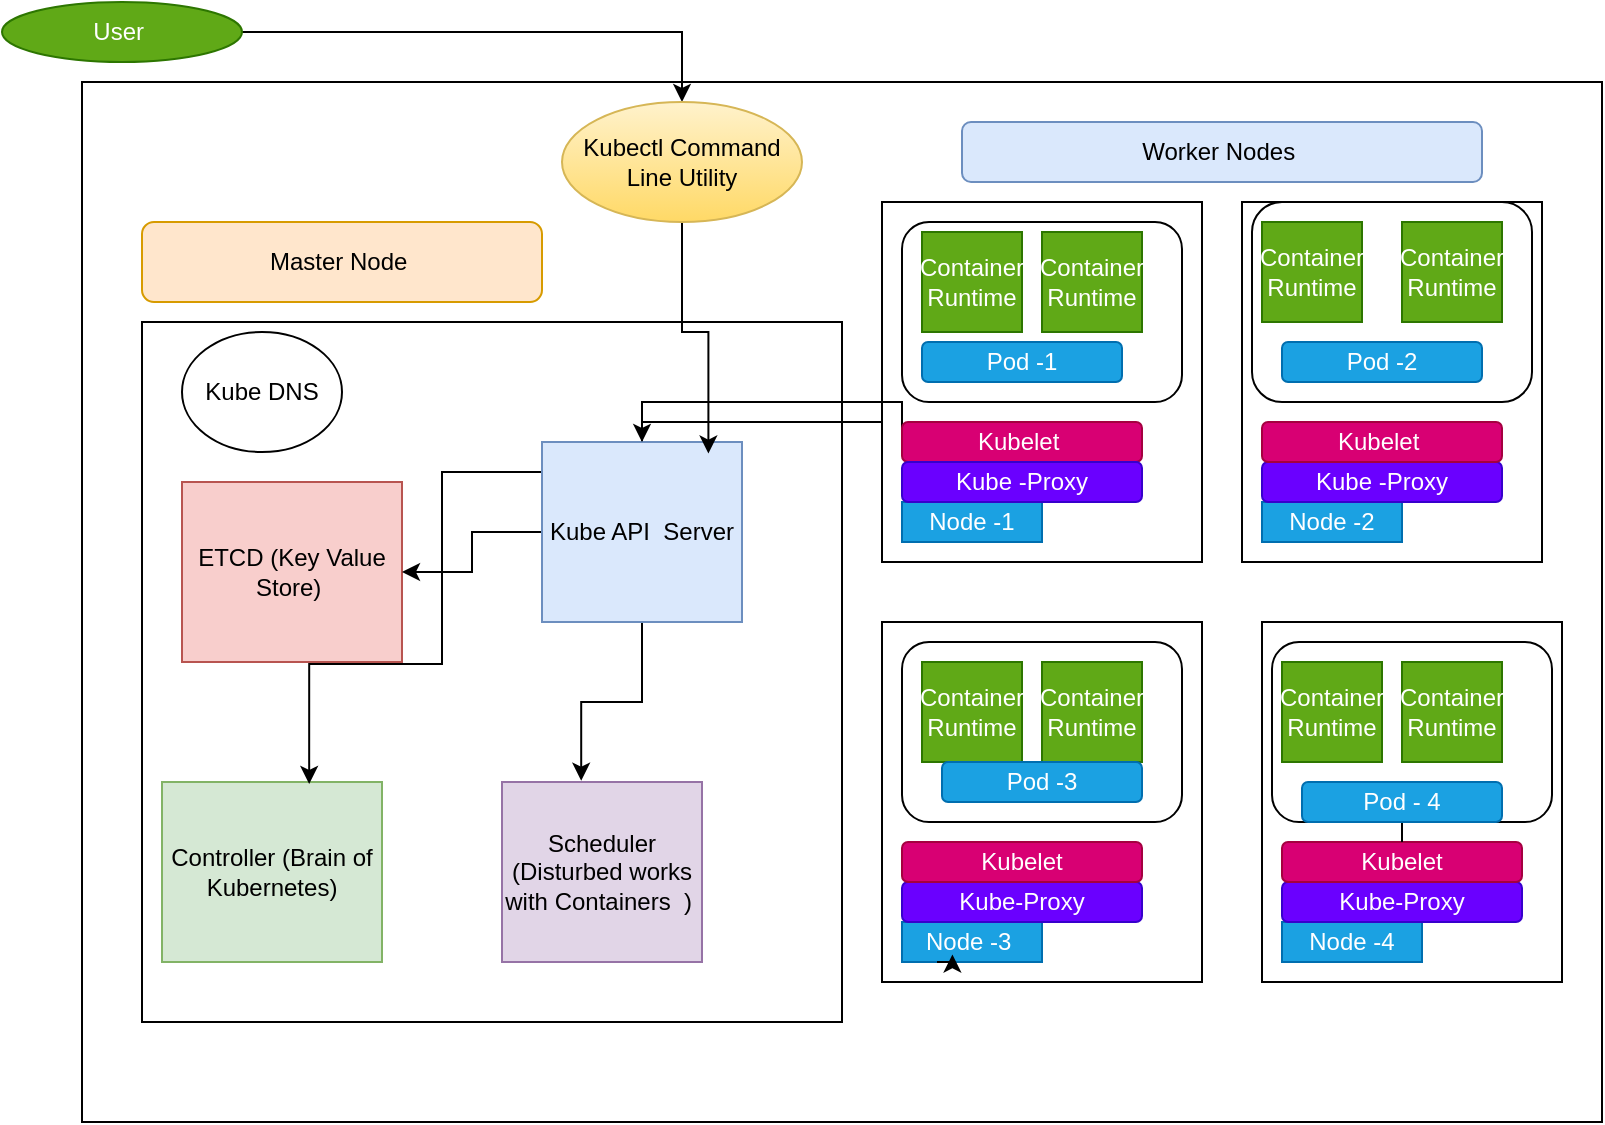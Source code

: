 <mxfile version="14.8.4" type="github">
  <diagram id="mc9bEOhCHve-xe_KJzGz" name="Page-1">
    <mxGraphModel dx="1038" dy="547" grid="1" gridSize="10" guides="1" tooltips="1" connect="1" arrows="1" fold="1" page="1" pageScale="1" pageWidth="827" pageHeight="1169" math="0" shadow="0">
      <root>
        <mxCell id="0" />
        <mxCell id="1" parent="0" />
        <mxCell id="wfwWM39-e0iDr0dvzlDB-10" value="" style="rounded=0;whiteSpace=wrap;html=1;" vertex="1" parent="1">
          <mxGeometry x="40" y="40" width="760" height="520" as="geometry" />
        </mxCell>
        <mxCell id="wfwWM39-e0iDr0dvzlDB-12" value="Master Node&amp;nbsp;" style="rounded=1;whiteSpace=wrap;html=1;fillColor=#ffe6cc;strokeColor=#d79b00;" vertex="1" parent="1">
          <mxGeometry x="70" y="110" width="200" height="40" as="geometry" />
        </mxCell>
        <mxCell id="wfwWM39-e0iDr0dvzlDB-16" value="" style="whiteSpace=wrap;html=1;aspect=fixed;" vertex="1" parent="1">
          <mxGeometry x="70" y="160" width="350" height="350" as="geometry" />
        </mxCell>
        <mxCell id="wfwWM39-e0iDr0dvzlDB-17" value="Controller (Brain of Kubernetes)" style="rounded=0;whiteSpace=wrap;html=1;fillColor=#d5e8d4;strokeColor=#82b366;" vertex="1" parent="1">
          <mxGeometry x="80" y="390" width="110" height="90" as="geometry" />
        </mxCell>
        <mxCell id="wfwWM39-e0iDr0dvzlDB-18" value="ETCD (Key Value Store)&amp;nbsp;" style="rounded=0;whiteSpace=wrap;html=1;fillColor=#f8cecc;strokeColor=#b85450;" vertex="1" parent="1">
          <mxGeometry x="90" y="240" width="110" height="90" as="geometry" />
        </mxCell>
        <mxCell id="wfwWM39-e0iDr0dvzlDB-19" value="Scheduler (Disturbed works with Containers&amp;nbsp; )&amp;nbsp;" style="rounded=0;whiteSpace=wrap;html=1;fillColor=#e1d5e7;strokeColor=#9673a6;" vertex="1" parent="1">
          <mxGeometry x="250" y="390" width="100" height="90" as="geometry" />
        </mxCell>
        <mxCell id="wfwWM39-e0iDr0dvzlDB-55" style="edgeStyle=orthogonalEdgeStyle;rounded=0;orthogonalLoop=1;jettySize=auto;html=1;" edge="1" parent="1" source="wfwWM39-e0iDr0dvzlDB-20">
          <mxGeometry relative="1" as="geometry">
            <mxPoint x="480" y="180" as="targetPoint" />
            <Array as="points">
              <mxPoint x="460" y="210" />
              <mxPoint x="460" y="210" />
            </Array>
          </mxGeometry>
        </mxCell>
        <mxCell id="wfwWM39-e0iDr0dvzlDB-56" style="edgeStyle=orthogonalEdgeStyle;rounded=0;orthogonalLoop=1;jettySize=auto;html=1;entryX=0.396;entryY=-0.007;entryDx=0;entryDy=0;entryPerimeter=0;" edge="1" parent="1" source="wfwWM39-e0iDr0dvzlDB-20" target="wfwWM39-e0iDr0dvzlDB-19">
          <mxGeometry relative="1" as="geometry" />
        </mxCell>
        <mxCell id="wfwWM39-e0iDr0dvzlDB-57" style="edgeStyle=orthogonalEdgeStyle;rounded=0;orthogonalLoop=1;jettySize=auto;html=1;entryX=1;entryY=0.5;entryDx=0;entryDy=0;" edge="1" parent="1" source="wfwWM39-e0iDr0dvzlDB-20" target="wfwWM39-e0iDr0dvzlDB-18">
          <mxGeometry relative="1" as="geometry" />
        </mxCell>
        <mxCell id="wfwWM39-e0iDr0dvzlDB-90" style="edgeStyle=orthogonalEdgeStyle;rounded=0;orthogonalLoop=1;jettySize=auto;html=1;entryX=0.669;entryY=0.011;entryDx=0;entryDy=0;entryPerimeter=0;" edge="1" parent="1" source="wfwWM39-e0iDr0dvzlDB-20" target="wfwWM39-e0iDr0dvzlDB-17">
          <mxGeometry relative="1" as="geometry">
            <Array as="points">
              <mxPoint x="220" y="235" />
              <mxPoint x="220" y="331" />
            </Array>
          </mxGeometry>
        </mxCell>
        <mxCell id="wfwWM39-e0iDr0dvzlDB-20" value="Kube API&amp;nbsp; Server" style="rounded=0;whiteSpace=wrap;html=1;fillColor=#dae8fc;strokeColor=#6c8ebf;" vertex="1" parent="1">
          <mxGeometry x="270" y="220" width="100" height="90" as="geometry" />
        </mxCell>
        <mxCell id="wfwWM39-e0iDr0dvzlDB-21" value="" style="rounded=0;whiteSpace=wrap;html=1;" vertex="1" parent="1">
          <mxGeometry x="440" y="100" width="160" height="180" as="geometry" />
        </mxCell>
        <mxCell id="wfwWM39-e0iDr0dvzlDB-22" value="" style="rounded=0;whiteSpace=wrap;html=1;" vertex="1" parent="1">
          <mxGeometry x="630" y="310" width="150" height="180" as="geometry" />
        </mxCell>
        <mxCell id="wfwWM39-e0iDr0dvzlDB-23" value="" style="rounded=0;whiteSpace=wrap;html=1;" vertex="1" parent="1">
          <mxGeometry x="440" y="310" width="160" height="180" as="geometry" />
        </mxCell>
        <mxCell id="wfwWM39-e0iDr0dvzlDB-24" value="" style="rounded=0;whiteSpace=wrap;html=1;" vertex="1" parent="1">
          <mxGeometry x="620" y="100" width="150" height="180" as="geometry" />
        </mxCell>
        <mxCell id="wfwWM39-e0iDr0dvzlDB-26" value="Worker Nodes&amp;nbsp;" style="rounded=1;whiteSpace=wrap;html=1;fillColor=#dae8fc;strokeColor=#6c8ebf;" vertex="1" parent="1">
          <mxGeometry x="480" y="60" width="260" height="30" as="geometry" />
        </mxCell>
        <mxCell id="wfwWM39-e0iDr0dvzlDB-27" value="Node -1" style="rounded=0;whiteSpace=wrap;html=1;fillColor=#1ba1e2;strokeColor=#006EAF;fontColor=#ffffff;" vertex="1" parent="1">
          <mxGeometry x="450" y="250" width="70" height="20" as="geometry" />
        </mxCell>
        <mxCell id="wfwWM39-e0iDr0dvzlDB-28" value="Node -4" style="rounded=0;whiteSpace=wrap;html=1;fillColor=#1ba1e2;strokeColor=#006EAF;fontColor=#ffffff;" vertex="1" parent="1">
          <mxGeometry x="640" y="460" width="70" height="20" as="geometry" />
        </mxCell>
        <mxCell id="wfwWM39-e0iDr0dvzlDB-29" value="Node -3&amp;nbsp;" style="rounded=0;whiteSpace=wrap;html=1;fillColor=#1ba1e2;strokeColor=#006EAF;fontColor=#ffffff;" vertex="1" parent="1">
          <mxGeometry x="450" y="460" width="70" height="20" as="geometry" />
        </mxCell>
        <mxCell id="wfwWM39-e0iDr0dvzlDB-30" value="Node -2" style="rounded=0;whiteSpace=wrap;html=1;fillColor=#1ba1e2;strokeColor=#006EAF;fontColor=#ffffff;" vertex="1" parent="1">
          <mxGeometry x="630" y="250" width="70" height="20" as="geometry" />
        </mxCell>
        <mxCell id="wfwWM39-e0iDr0dvzlDB-31" style="edgeStyle=orthogonalEdgeStyle;rounded=0;orthogonalLoop=1;jettySize=auto;html=1;exitX=0.25;exitY=1;exitDx=0;exitDy=0;entryX=0.36;entryY=0.81;entryDx=0;entryDy=0;entryPerimeter=0;" edge="1" parent="1" source="wfwWM39-e0iDr0dvzlDB-29" target="wfwWM39-e0iDr0dvzlDB-29">
          <mxGeometry relative="1" as="geometry" />
        </mxCell>
        <mxCell id="wfwWM39-e0iDr0dvzlDB-52" style="edgeStyle=orthogonalEdgeStyle;rounded=0;orthogonalLoop=1;jettySize=auto;html=1;exitX=0;exitY=0.75;exitDx=0;exitDy=0;" edge="1" parent="1" source="wfwWM39-e0iDr0dvzlDB-36" target="wfwWM39-e0iDr0dvzlDB-20">
          <mxGeometry relative="1" as="geometry">
            <Array as="points">
              <mxPoint x="450" y="200" />
            </Array>
          </mxGeometry>
        </mxCell>
        <mxCell id="wfwWM39-e0iDr0dvzlDB-36" value="Kubelet&lt;span style=&quot;white-space: pre&quot;&gt;	&lt;/span&gt;" style="rounded=1;whiteSpace=wrap;html=1;fillColor=#d80073;strokeColor=#A50040;fontColor=#ffffff;" vertex="1" parent="1">
          <mxGeometry x="450" y="210" width="120" height="20" as="geometry" />
        </mxCell>
        <mxCell id="wfwWM39-e0iDr0dvzlDB-37" value="Kube-Proxy" style="rounded=1;whiteSpace=wrap;html=1;fillColor=#6a00ff;strokeColor=#3700CC;fontColor=#ffffff;" vertex="1" parent="1">
          <mxGeometry x="450" y="440" width="120" height="20" as="geometry" />
        </mxCell>
        <mxCell id="wfwWM39-e0iDr0dvzlDB-38" value="Kube-Proxy" style="rounded=1;whiteSpace=wrap;html=1;fillColor=#6a00ff;strokeColor=#3700CC;fontColor=#ffffff;" vertex="1" parent="1">
          <mxGeometry x="640" y="440" width="120" height="20" as="geometry" />
        </mxCell>
        <mxCell id="wfwWM39-e0iDr0dvzlDB-39" value="Kube -Proxy" style="rounded=1;whiteSpace=wrap;html=1;fillColor=#6a00ff;strokeColor=#3700CC;fontColor=#ffffff;" vertex="1" parent="1">
          <mxGeometry x="630" y="230" width="120" height="20" as="geometry" />
        </mxCell>
        <mxCell id="wfwWM39-e0iDr0dvzlDB-40" value="Kube -Proxy" style="rounded=1;whiteSpace=wrap;html=1;fillColor=#6a00ff;strokeColor=#3700CC;fontColor=#ffffff;" vertex="1" parent="1">
          <mxGeometry x="450" y="230" width="120" height="20" as="geometry" />
        </mxCell>
        <mxCell id="wfwWM39-e0iDr0dvzlDB-81" value="" style="edgeStyle=orthogonalEdgeStyle;rounded=0;orthogonalLoop=1;jettySize=auto;html=1;" edge="1" parent="1" source="wfwWM39-e0iDr0dvzlDB-42" target="wfwWM39-e0iDr0dvzlDB-80">
          <mxGeometry relative="1" as="geometry" />
        </mxCell>
        <mxCell id="wfwWM39-e0iDr0dvzlDB-42" value="Kubelet" style="rounded=1;whiteSpace=wrap;html=1;fillColor=#d80073;strokeColor=#A50040;fontColor=#ffffff;" vertex="1" parent="1">
          <mxGeometry x="640" y="420" width="120" height="20" as="geometry" />
        </mxCell>
        <mxCell id="wfwWM39-e0iDr0dvzlDB-43" value="Kubelet" style="rounded=1;whiteSpace=wrap;html=1;fillColor=#d80073;strokeColor=#A50040;fontColor=#ffffff;" vertex="1" parent="1">
          <mxGeometry x="450" y="420" width="120" height="20" as="geometry" />
        </mxCell>
        <mxCell id="wfwWM39-e0iDr0dvzlDB-48" value="" style="edgeStyle=orthogonalEdgeStyle;rounded=0;orthogonalLoop=1;jettySize=auto;html=1;exitX=0.5;exitY=0;exitDx=0;exitDy=0;entryX=0.903;entryY=0.99;entryDx=0;entryDy=0;entryPerimeter=0;endArrow=none;" edge="1" parent="1" source="wfwWM39-e0iDr0dvzlDB-42">
          <mxGeometry relative="1" as="geometry">
            <mxPoint x="700" y="400" as="sourcePoint" />
            <mxPoint x="694.18" y="379.4" as="targetPoint" />
          </mxGeometry>
        </mxCell>
        <mxCell id="wfwWM39-e0iDr0dvzlDB-50" value="Kubelet&lt;span style=&quot;white-space: pre&quot;&gt;	&lt;/span&gt;" style="rounded=1;whiteSpace=wrap;html=1;fillColor=#d80073;strokeColor=#A50040;fontColor=#ffffff;" vertex="1" parent="1">
          <mxGeometry x="630" y="210" width="120" height="20" as="geometry" />
        </mxCell>
        <mxCell id="wfwWM39-e0iDr0dvzlDB-66" value="" style="rounded=1;whiteSpace=wrap;html=1;" vertex="1" parent="1">
          <mxGeometry x="450" y="110" width="140" height="90" as="geometry" />
        </mxCell>
        <mxCell id="wfwWM39-e0iDr0dvzlDB-67" value="Container Runtime" style="whiteSpace=wrap;html=1;aspect=fixed;fillColor=#60a917;strokeColor=#2D7600;fontColor=#ffffff;" vertex="1" parent="1">
          <mxGeometry x="460" y="115" width="50" height="50" as="geometry" />
        </mxCell>
        <mxCell id="wfwWM39-e0iDr0dvzlDB-68" value="" style="whiteSpace=wrap;html=1;aspect=fixed;fillColor=#60a917;strokeColor=#2D7600;fontColor=#ffffff;" vertex="1" parent="1">
          <mxGeometry x="520" y="115" width="50" height="50" as="geometry" />
        </mxCell>
        <mxCell id="wfwWM39-e0iDr0dvzlDB-69" value="Pod -1" style="rounded=1;whiteSpace=wrap;html=1;fillColor=#1ba1e2;strokeColor=#006EAF;fontColor=#ffffff;" vertex="1" parent="1">
          <mxGeometry x="460" y="170" width="100" height="20" as="geometry" />
        </mxCell>
        <mxCell id="wfwWM39-e0iDr0dvzlDB-70" value="Container Runtime" style="whiteSpace=wrap;html=1;aspect=fixed;fillColor=#60a917;strokeColor=#2D7600;fontColor=#ffffff;" vertex="1" parent="1">
          <mxGeometry x="520" y="115" width="50" height="50" as="geometry" />
        </mxCell>
        <mxCell id="wfwWM39-e0iDr0dvzlDB-73" value="" style="rounded=1;whiteSpace=wrap;html=1;" vertex="1" parent="1">
          <mxGeometry x="625" y="100" width="140" height="100" as="geometry" />
        </mxCell>
        <mxCell id="wfwWM39-e0iDr0dvzlDB-74" value="Container Runtime" style="whiteSpace=wrap;html=1;aspect=fixed;fillColor=#60a917;strokeColor=#2D7600;fontColor=#ffffff;" vertex="1" parent="1">
          <mxGeometry x="700" y="110" width="50" height="50" as="geometry" />
        </mxCell>
        <mxCell id="wfwWM39-e0iDr0dvzlDB-75" value="Container Runtime" style="whiteSpace=wrap;html=1;aspect=fixed;fillColor=#60a917;strokeColor=#2D7600;fontColor=#ffffff;" vertex="1" parent="1">
          <mxGeometry x="630" y="110" width="50" height="50" as="geometry" />
        </mxCell>
        <mxCell id="wfwWM39-e0iDr0dvzlDB-77" value="Pod -2" style="rounded=1;whiteSpace=wrap;html=1;fillColor=#1ba1e2;strokeColor=#006EAF;fontColor=#ffffff;" vertex="1" parent="1">
          <mxGeometry x="640" y="170" width="100" height="20" as="geometry" />
        </mxCell>
        <mxCell id="wfwWM39-e0iDr0dvzlDB-79" value="" style="rounded=1;whiteSpace=wrap;html=1;" vertex="1" parent="1">
          <mxGeometry x="450" y="320" width="140" height="90" as="geometry" />
        </mxCell>
        <mxCell id="wfwWM39-e0iDr0dvzlDB-80" value="" style="rounded=1;whiteSpace=wrap;html=1;" vertex="1" parent="1">
          <mxGeometry x="635" y="320" width="140" height="90" as="geometry" />
        </mxCell>
        <mxCell id="wfwWM39-e0iDr0dvzlDB-82" value="Container Runtime" style="whiteSpace=wrap;html=1;aspect=fixed;fillColor=#60a917;strokeColor=#2D7600;fontColor=#ffffff;" vertex="1" parent="1">
          <mxGeometry x="700" y="330" width="50" height="50" as="geometry" />
        </mxCell>
        <mxCell id="wfwWM39-e0iDr0dvzlDB-83" value="Container Runtime" style="whiteSpace=wrap;html=1;aspect=fixed;fillColor=#60a917;strokeColor=#2D7600;fontColor=#ffffff;" vertex="1" parent="1">
          <mxGeometry x="640" y="330" width="50" height="50" as="geometry" />
        </mxCell>
        <mxCell id="wfwWM39-e0iDr0dvzlDB-84" value="Container Runtime" style="whiteSpace=wrap;html=1;aspect=fixed;fillColor=#60a917;strokeColor=#2D7600;fontColor=#ffffff;" vertex="1" parent="1">
          <mxGeometry x="520" y="330" width="50" height="50" as="geometry" />
        </mxCell>
        <mxCell id="wfwWM39-e0iDr0dvzlDB-85" value="Container Runtime" style="whiteSpace=wrap;html=1;aspect=fixed;fillColor=#60a917;strokeColor=#2D7600;fontColor=#ffffff;" vertex="1" parent="1">
          <mxGeometry x="460" y="330" width="50" height="50" as="geometry" />
        </mxCell>
        <mxCell id="wfwWM39-e0iDr0dvzlDB-86" value="Pod - 4" style="rounded=1;whiteSpace=wrap;html=1;fillColor=#1ba1e2;strokeColor=#006EAF;fontColor=#ffffff;" vertex="1" parent="1">
          <mxGeometry x="650" y="390" width="100" height="20" as="geometry" />
        </mxCell>
        <mxCell id="wfwWM39-e0iDr0dvzlDB-87" value="Pod -3" style="rounded=1;whiteSpace=wrap;html=1;fillColor=#1ba1e2;strokeColor=#006EAF;fontColor=#ffffff;" vertex="1" parent="1">
          <mxGeometry x="470" y="380" width="100" height="20" as="geometry" />
        </mxCell>
        <mxCell id="wfwWM39-e0iDr0dvzlDB-89" style="edgeStyle=orthogonalEdgeStyle;rounded=0;orthogonalLoop=1;jettySize=auto;html=1;entryX=0.832;entryY=0.064;entryDx=0;entryDy=0;entryPerimeter=0;startArrow=none;" edge="1" parent="1" source="wfwWM39-e0iDr0dvzlDB-92" target="wfwWM39-e0iDr0dvzlDB-20">
          <mxGeometry relative="1" as="geometry" />
        </mxCell>
        <mxCell id="wfwWM39-e0iDr0dvzlDB-94" style="edgeStyle=orthogonalEdgeStyle;rounded=0;orthogonalLoop=1;jettySize=auto;html=1;entryX=0.5;entryY=0;entryDx=0;entryDy=0;" edge="1" parent="1" source="wfwWM39-e0iDr0dvzlDB-88" target="wfwWM39-e0iDr0dvzlDB-92">
          <mxGeometry relative="1" as="geometry" />
        </mxCell>
        <mxCell id="wfwWM39-e0iDr0dvzlDB-88" value="User&amp;nbsp;" style="ellipse;whiteSpace=wrap;html=1;fillColor=#60a917;strokeColor=#2D7600;fontColor=#ffffff;" vertex="1" parent="1">
          <mxGeometry width="120" height="30" as="geometry" />
        </mxCell>
        <mxCell id="wfwWM39-e0iDr0dvzlDB-92" value="Kubectl Command Line Utility" style="ellipse;whiteSpace=wrap;html=1;gradientColor=#ffd966;fillColor=#fff2cc;strokeColor=#d6b656;" vertex="1" parent="1">
          <mxGeometry x="280" y="50" width="120" height="60" as="geometry" />
        </mxCell>
        <mxCell id="wfwWM39-e0iDr0dvzlDB-95" value="Kube DNS" style="ellipse;whiteSpace=wrap;html=1;" vertex="1" parent="1">
          <mxGeometry x="90" y="165" width="80" height="60" as="geometry" />
        </mxCell>
      </root>
    </mxGraphModel>
  </diagram>
</mxfile>
